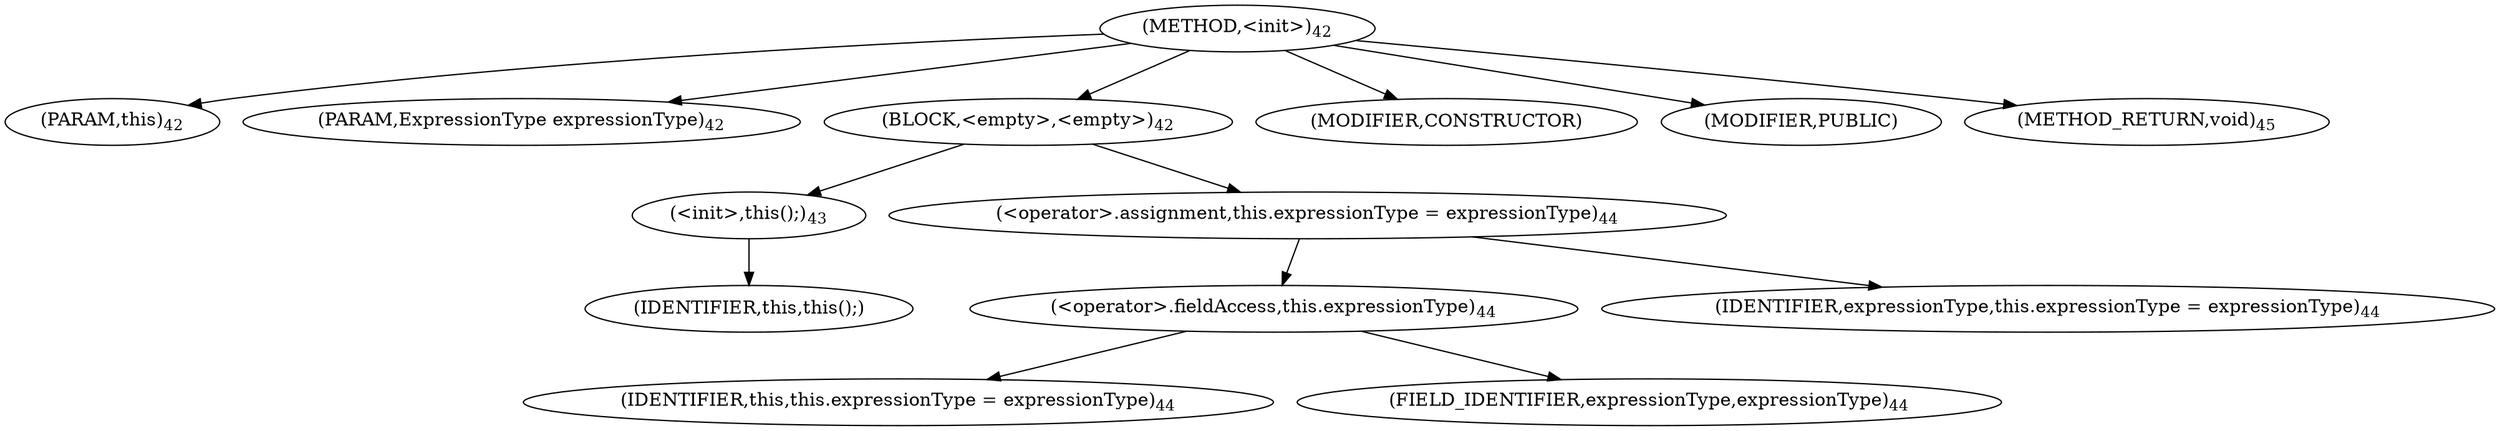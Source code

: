digraph "&lt;init&gt;" {  
"58" [label = <(METHOD,&lt;init&gt;)<SUB>42</SUB>> ]
"6" [label = <(PARAM,this)<SUB>42</SUB>> ]
"59" [label = <(PARAM,ExpressionType expressionType)<SUB>42</SUB>> ]
"60" [label = <(BLOCK,&lt;empty&gt;,&lt;empty&gt;)<SUB>42</SUB>> ]
"61" [label = <(&lt;init&gt;,this();)<SUB>43</SUB>> ]
"5" [label = <(IDENTIFIER,this,this();)> ]
"62" [label = <(&lt;operator&gt;.assignment,this.expressionType = expressionType)<SUB>44</SUB>> ]
"63" [label = <(&lt;operator&gt;.fieldAccess,this.expressionType)<SUB>44</SUB>> ]
"7" [label = <(IDENTIFIER,this,this.expressionType = expressionType)<SUB>44</SUB>> ]
"64" [label = <(FIELD_IDENTIFIER,expressionType,expressionType)<SUB>44</SUB>> ]
"65" [label = <(IDENTIFIER,expressionType,this.expressionType = expressionType)<SUB>44</SUB>> ]
"66" [label = <(MODIFIER,CONSTRUCTOR)> ]
"67" [label = <(MODIFIER,PUBLIC)> ]
"68" [label = <(METHOD_RETURN,void)<SUB>45</SUB>> ]
  "58" -> "6" 
  "58" -> "59" 
  "58" -> "60" 
  "58" -> "66" 
  "58" -> "67" 
  "58" -> "68" 
  "60" -> "61" 
  "60" -> "62" 
  "61" -> "5" 
  "62" -> "63" 
  "62" -> "65" 
  "63" -> "7" 
  "63" -> "64" 
}
